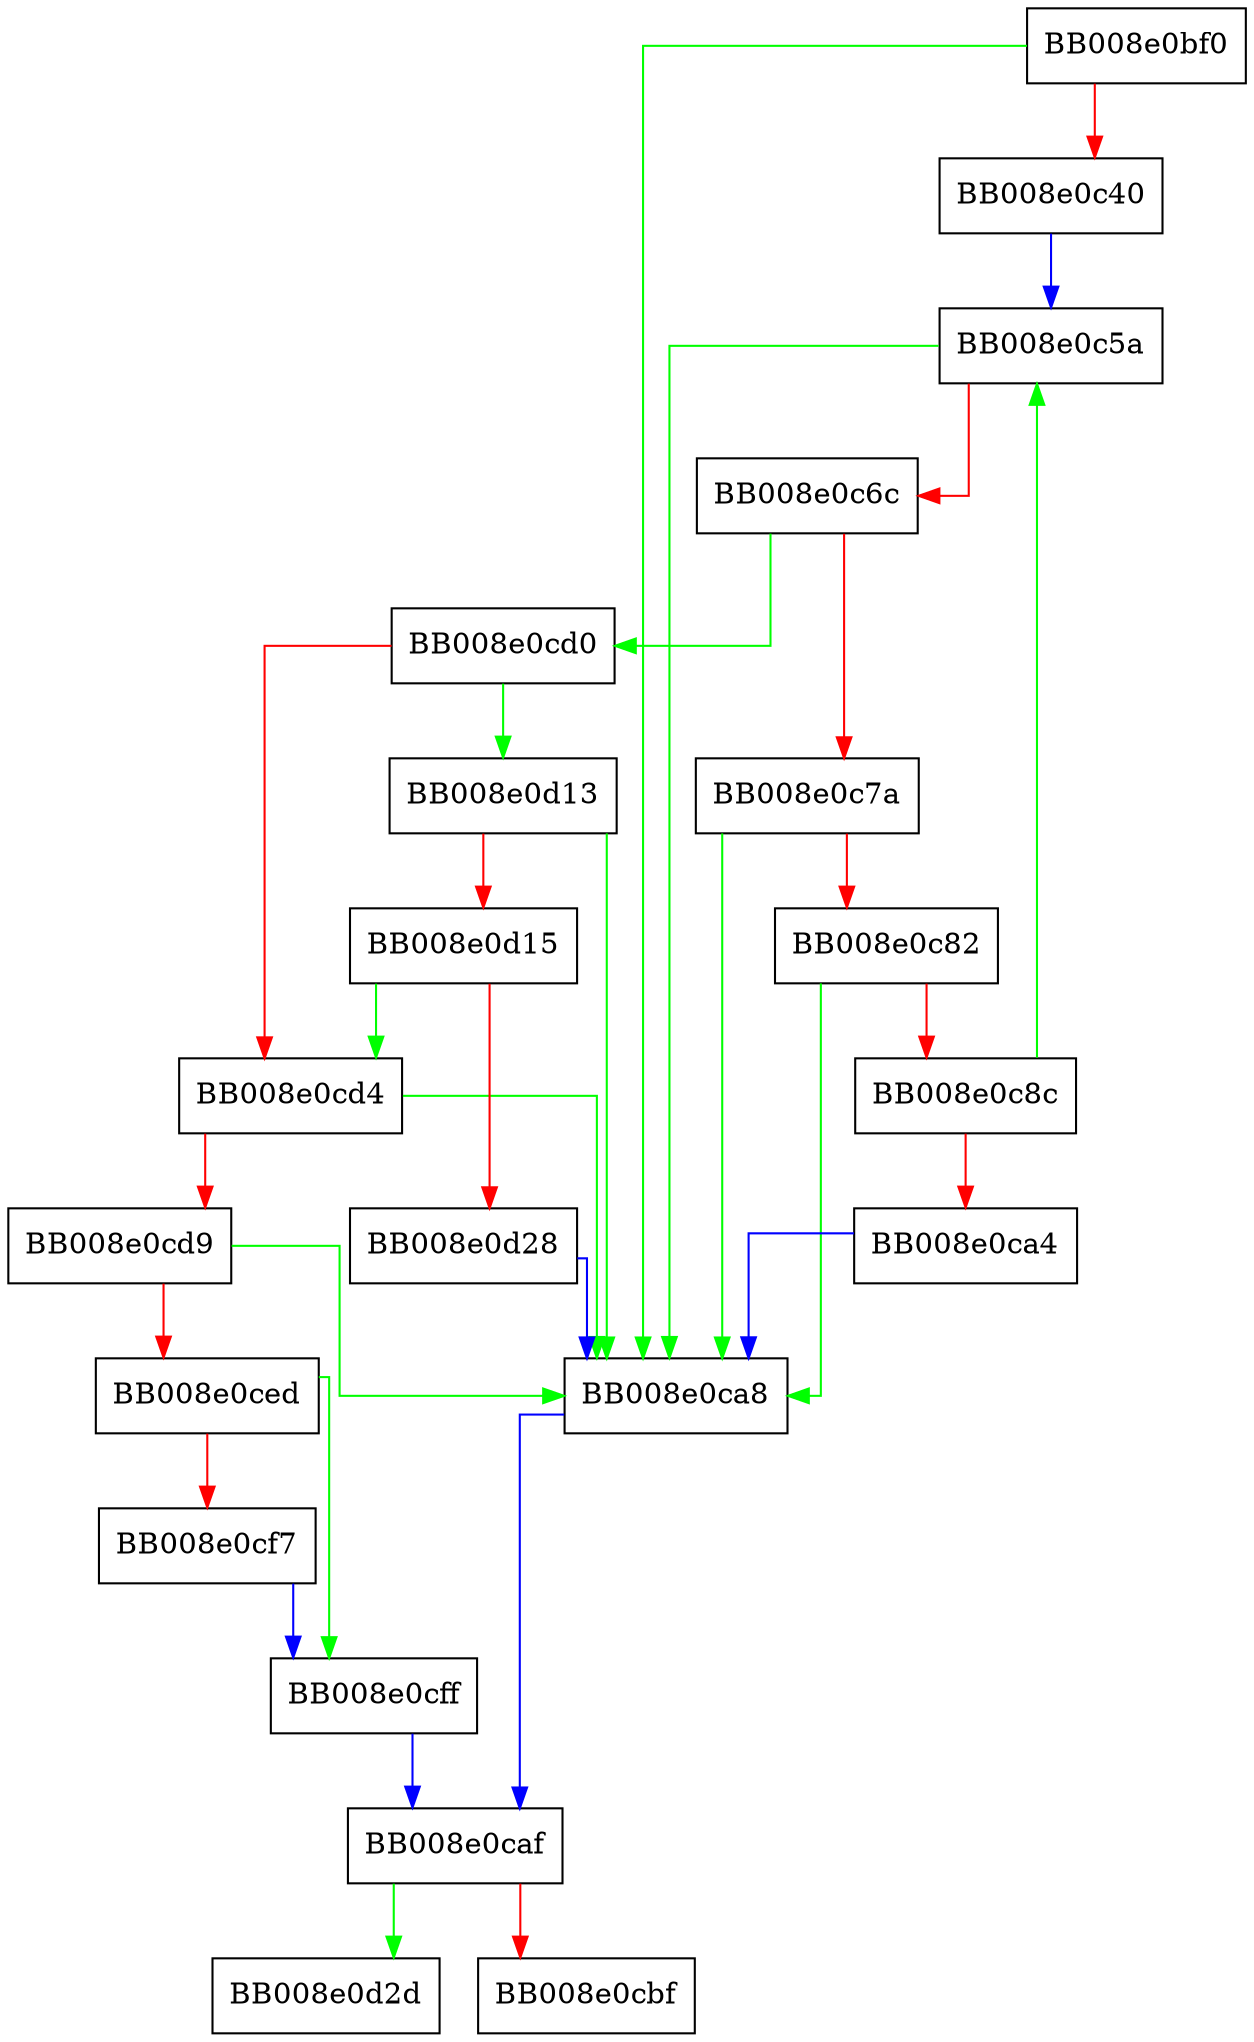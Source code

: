 digraph inet_aton_end {
  node [shape="box"];
  graph [splines=ortho];
  BB008e0bf0 -> BB008e0ca8 [color="green"];
  BB008e0bf0 -> BB008e0c40 [color="red"];
  BB008e0c40 -> BB008e0c5a [color="blue"];
  BB008e0c5a -> BB008e0ca8 [color="green"];
  BB008e0c5a -> BB008e0c6c [color="red"];
  BB008e0c6c -> BB008e0cd0 [color="green"];
  BB008e0c6c -> BB008e0c7a [color="red"];
  BB008e0c7a -> BB008e0ca8 [color="green"];
  BB008e0c7a -> BB008e0c82 [color="red"];
  BB008e0c82 -> BB008e0ca8 [color="green"];
  BB008e0c82 -> BB008e0c8c [color="red"];
  BB008e0c8c -> BB008e0c5a [color="green"];
  BB008e0c8c -> BB008e0ca4 [color="red"];
  BB008e0ca4 -> BB008e0ca8 [color="blue"];
  BB008e0ca8 -> BB008e0caf [color="blue"];
  BB008e0caf -> BB008e0d2d [color="green"];
  BB008e0caf -> BB008e0cbf [color="red"];
  BB008e0cd0 -> BB008e0d13 [color="green"];
  BB008e0cd0 -> BB008e0cd4 [color="red"];
  BB008e0cd4 -> BB008e0ca8 [color="green"];
  BB008e0cd4 -> BB008e0cd9 [color="red"];
  BB008e0cd9 -> BB008e0ca8 [color="green"];
  BB008e0cd9 -> BB008e0ced [color="red"];
  BB008e0ced -> BB008e0cff [color="green"];
  BB008e0ced -> BB008e0cf7 [color="red"];
  BB008e0cf7 -> BB008e0cff [color="blue"];
  BB008e0cff -> BB008e0caf [color="blue"];
  BB008e0d13 -> BB008e0ca8 [color="green"];
  BB008e0d13 -> BB008e0d15 [color="red"];
  BB008e0d15 -> BB008e0cd4 [color="green"];
  BB008e0d15 -> BB008e0d28 [color="red"];
  BB008e0d28 -> BB008e0ca8 [color="blue"];
}